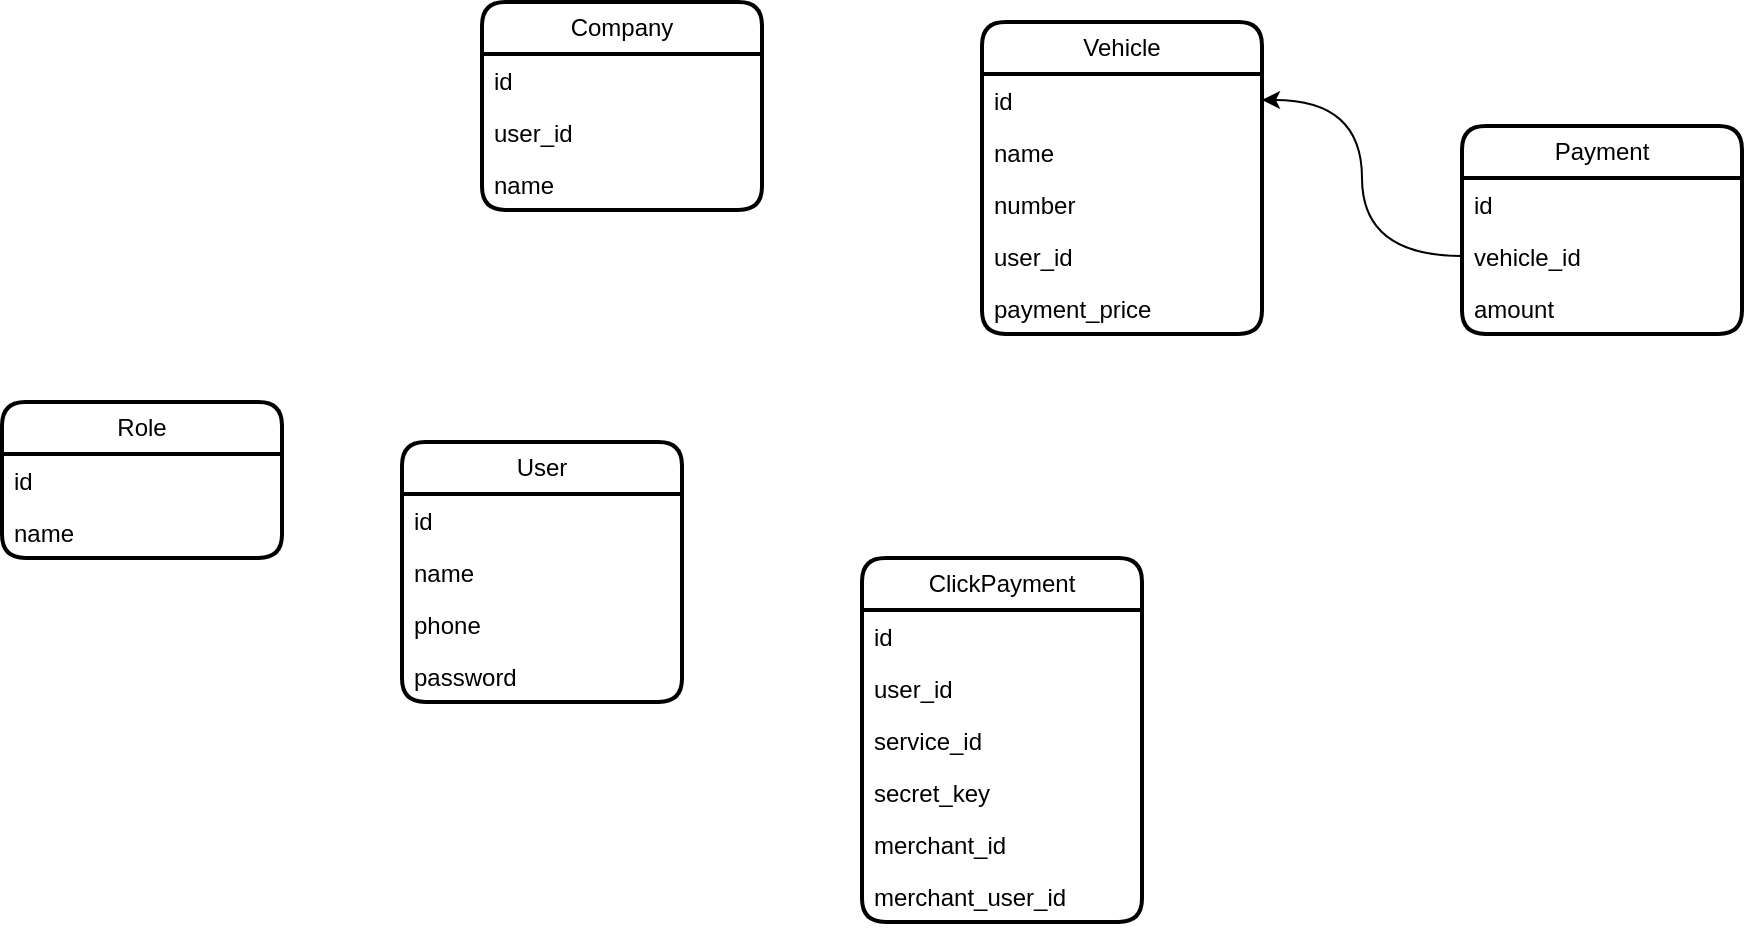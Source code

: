 <mxfile version="24.5.4" type="github">
  <diagram name="Страница — 1" id="SnI-keLMXkdukTwJwR_s">
    <mxGraphModel dx="784" dy="424" grid="1" gridSize="10" guides="1" tooltips="1" connect="1" arrows="1" fold="1" page="1" pageScale="1" pageWidth="827" pageHeight="1169" math="0" shadow="0">
      <root>
        <mxCell id="0" />
        <mxCell id="1" parent="0" />
        <mxCell id="Iq8x8qq_fXdgDx8PHz4y-1" value="User" style="swimlane;fontStyle=0;childLayout=stackLayout;horizontal=1;startSize=26;fillColor=none;horizontalStack=0;resizeParent=1;resizeParentMax=0;resizeLast=0;collapsible=1;marginBottom=0;whiteSpace=wrap;html=1;rounded=1;shadow=0;glass=0;strokeWidth=2;" vertex="1" parent="1">
          <mxGeometry x="270" y="1320" width="140" height="130" as="geometry" />
        </mxCell>
        <mxCell id="Iq8x8qq_fXdgDx8PHz4y-2" value="id" style="text;strokeColor=none;fillColor=none;align=left;verticalAlign=top;spacingLeft=4;spacingRight=4;overflow=hidden;rotatable=0;points=[[0,0.5],[1,0.5]];portConstraint=eastwest;whiteSpace=wrap;html=1;" vertex="1" parent="Iq8x8qq_fXdgDx8PHz4y-1">
          <mxGeometry y="26" width="140" height="26" as="geometry" />
        </mxCell>
        <mxCell id="Iq8x8qq_fXdgDx8PHz4y-3" value="name" style="text;strokeColor=none;fillColor=none;align=left;verticalAlign=top;spacingLeft=4;spacingRight=4;overflow=hidden;rotatable=0;points=[[0,0.5],[1,0.5]];portConstraint=eastwest;whiteSpace=wrap;html=1;" vertex="1" parent="Iq8x8qq_fXdgDx8PHz4y-1">
          <mxGeometry y="52" width="140" height="26" as="geometry" />
        </mxCell>
        <mxCell id="Iq8x8qq_fXdgDx8PHz4y-4" value="phone" style="text;strokeColor=none;fillColor=none;align=left;verticalAlign=top;spacingLeft=4;spacingRight=4;overflow=hidden;rotatable=0;points=[[0,0.5],[1,0.5]];portConstraint=eastwest;whiteSpace=wrap;html=1;" vertex="1" parent="Iq8x8qq_fXdgDx8PHz4y-1">
          <mxGeometry y="78" width="140" height="26" as="geometry" />
        </mxCell>
        <mxCell id="Iq8x8qq_fXdgDx8PHz4y-5" value="password" style="text;strokeColor=none;fillColor=none;align=left;verticalAlign=top;spacingLeft=4;spacingRight=4;overflow=hidden;rotatable=0;points=[[0,0.5],[1,0.5]];portConstraint=eastwest;whiteSpace=wrap;html=1;" vertex="1" parent="Iq8x8qq_fXdgDx8PHz4y-1">
          <mxGeometry y="104" width="140" height="26" as="geometry" />
        </mxCell>
        <mxCell id="Iq8x8qq_fXdgDx8PHz4y-7" value="Role" style="swimlane;fontStyle=0;childLayout=stackLayout;horizontal=1;startSize=26;fillColor=none;horizontalStack=0;resizeParent=1;resizeParentMax=0;resizeLast=0;collapsible=1;marginBottom=0;whiteSpace=wrap;html=1;rounded=1;shadow=0;glass=0;strokeWidth=2;" vertex="1" parent="1">
          <mxGeometry x="70" y="1300" width="140" height="78" as="geometry" />
        </mxCell>
        <mxCell id="Iq8x8qq_fXdgDx8PHz4y-8" value="id" style="text;strokeColor=none;fillColor=none;align=left;verticalAlign=top;spacingLeft=4;spacingRight=4;overflow=hidden;rotatable=0;points=[[0,0.5],[1,0.5]];portConstraint=eastwest;whiteSpace=wrap;html=1;" vertex="1" parent="Iq8x8qq_fXdgDx8PHz4y-7">
          <mxGeometry y="26" width="140" height="26" as="geometry" />
        </mxCell>
        <mxCell id="Iq8x8qq_fXdgDx8PHz4y-9" value="name" style="text;strokeColor=none;fillColor=none;align=left;verticalAlign=top;spacingLeft=4;spacingRight=4;overflow=hidden;rotatable=0;points=[[0,0.5],[1,0.5]];portConstraint=eastwest;whiteSpace=wrap;html=1;" vertex="1" parent="Iq8x8qq_fXdgDx8PHz4y-7">
          <mxGeometry y="52" width="140" height="26" as="geometry" />
        </mxCell>
        <mxCell id="Iq8x8qq_fXdgDx8PHz4y-10" value="Vehicle" style="swimlane;fontStyle=0;childLayout=stackLayout;horizontal=1;startSize=26;fillColor=none;horizontalStack=0;resizeParent=1;resizeParentMax=0;resizeLast=0;collapsible=1;marginBottom=0;whiteSpace=wrap;html=1;rounded=1;shadow=0;glass=0;strokeWidth=2;" vertex="1" parent="1">
          <mxGeometry x="560" y="1110" width="140" height="156" as="geometry" />
        </mxCell>
        <mxCell id="Iq8x8qq_fXdgDx8PHz4y-11" value="id" style="text;strokeColor=none;fillColor=none;align=left;verticalAlign=top;spacingLeft=4;spacingRight=4;overflow=hidden;rotatable=0;points=[[0,0.5],[1,0.5]];portConstraint=eastwest;whiteSpace=wrap;html=1;" vertex="1" parent="Iq8x8qq_fXdgDx8PHz4y-10">
          <mxGeometry y="26" width="140" height="26" as="geometry" />
        </mxCell>
        <mxCell id="Iq8x8qq_fXdgDx8PHz4y-12" value="name" style="text;strokeColor=none;fillColor=none;align=left;verticalAlign=top;spacingLeft=4;spacingRight=4;overflow=hidden;rotatable=0;points=[[0,0.5],[1,0.5]];portConstraint=eastwest;whiteSpace=wrap;html=1;" vertex="1" parent="Iq8x8qq_fXdgDx8PHz4y-10">
          <mxGeometry y="52" width="140" height="26" as="geometry" />
        </mxCell>
        <mxCell id="Iq8x8qq_fXdgDx8PHz4y-13" value="number" style="text;strokeColor=none;fillColor=none;align=left;verticalAlign=top;spacingLeft=4;spacingRight=4;overflow=hidden;rotatable=0;points=[[0,0.5],[1,0.5]];portConstraint=eastwest;whiteSpace=wrap;html=1;" vertex="1" parent="Iq8x8qq_fXdgDx8PHz4y-10">
          <mxGeometry y="78" width="140" height="26" as="geometry" />
        </mxCell>
        <mxCell id="Iq8x8qq_fXdgDx8PHz4y-14" value="user_id" style="text;strokeColor=none;fillColor=none;align=left;verticalAlign=top;spacingLeft=4;spacingRight=4;overflow=hidden;rotatable=0;points=[[0,0.5],[1,0.5]];portConstraint=eastwest;whiteSpace=wrap;html=1;" vertex="1" parent="Iq8x8qq_fXdgDx8PHz4y-10">
          <mxGeometry y="104" width="140" height="26" as="geometry" />
        </mxCell>
        <mxCell id="Iq8x8qq_fXdgDx8PHz4y-15" value="payment_price" style="text;strokeColor=none;fillColor=none;align=left;verticalAlign=top;spacingLeft=4;spacingRight=4;overflow=hidden;rotatable=0;points=[[0,0.5],[1,0.5]];portConstraint=eastwest;whiteSpace=wrap;html=1;" vertex="1" parent="Iq8x8qq_fXdgDx8PHz4y-10">
          <mxGeometry y="130" width="140" height="26" as="geometry" />
        </mxCell>
        <mxCell id="Iq8x8qq_fXdgDx8PHz4y-16" value="Payment" style="swimlane;fontStyle=0;childLayout=stackLayout;horizontal=1;startSize=26;fillColor=none;horizontalStack=0;resizeParent=1;resizeParentMax=0;resizeLast=0;collapsible=1;marginBottom=0;whiteSpace=wrap;html=1;rounded=1;shadow=0;glass=0;strokeWidth=2;" vertex="1" parent="1">
          <mxGeometry x="800" y="1162" width="140" height="104" as="geometry" />
        </mxCell>
        <mxCell id="Iq8x8qq_fXdgDx8PHz4y-17" value="id" style="text;strokeColor=none;fillColor=none;align=left;verticalAlign=top;spacingLeft=4;spacingRight=4;overflow=hidden;rotatable=0;points=[[0,0.5],[1,0.5]];portConstraint=eastwest;whiteSpace=wrap;html=1;" vertex="1" parent="Iq8x8qq_fXdgDx8PHz4y-16">
          <mxGeometry y="26" width="140" height="26" as="geometry" />
        </mxCell>
        <mxCell id="Iq8x8qq_fXdgDx8PHz4y-18" value="vehicle_id" style="text;strokeColor=none;fillColor=none;align=left;verticalAlign=top;spacingLeft=4;spacingRight=4;overflow=hidden;rotatable=0;points=[[0,0.5],[1,0.5]];portConstraint=eastwest;whiteSpace=wrap;html=1;" vertex="1" parent="Iq8x8qq_fXdgDx8PHz4y-16">
          <mxGeometry y="52" width="140" height="26" as="geometry" />
        </mxCell>
        <mxCell id="Iq8x8qq_fXdgDx8PHz4y-19" value="amount" style="text;strokeColor=none;fillColor=none;align=left;verticalAlign=top;spacingLeft=4;spacingRight=4;overflow=hidden;rotatable=0;points=[[0,0.5],[1,0.5]];portConstraint=eastwest;whiteSpace=wrap;html=1;" vertex="1" parent="Iq8x8qq_fXdgDx8PHz4y-16">
          <mxGeometry y="78" width="140" height="26" as="geometry" />
        </mxCell>
        <mxCell id="Iq8x8qq_fXdgDx8PHz4y-20" style="edgeStyle=orthogonalEdgeStyle;rounded=0;orthogonalLoop=1;jettySize=auto;html=1;entryX=1;entryY=0.5;entryDx=0;entryDy=0;curved=1;" edge="1" parent="1" source="Iq8x8qq_fXdgDx8PHz4y-18" target="Iq8x8qq_fXdgDx8PHz4y-11">
          <mxGeometry relative="1" as="geometry" />
        </mxCell>
        <mxCell id="Iq8x8qq_fXdgDx8PHz4y-23" value="ClickPayment" style="swimlane;fontStyle=0;childLayout=stackLayout;horizontal=1;startSize=26;fillColor=none;horizontalStack=0;resizeParent=1;resizeParentMax=0;resizeLast=0;collapsible=1;marginBottom=0;whiteSpace=wrap;html=1;rounded=1;shadow=0;glass=0;strokeWidth=2;" vertex="1" parent="1">
          <mxGeometry x="500" y="1378" width="140" height="182" as="geometry" />
        </mxCell>
        <mxCell id="Iq8x8qq_fXdgDx8PHz4y-24" value="id" style="text;strokeColor=none;fillColor=none;align=left;verticalAlign=top;spacingLeft=4;spacingRight=4;overflow=hidden;rotatable=0;points=[[0,0.5],[1,0.5]];portConstraint=eastwest;whiteSpace=wrap;html=1;" vertex="1" parent="Iq8x8qq_fXdgDx8PHz4y-23">
          <mxGeometry y="26" width="140" height="26" as="geometry" />
        </mxCell>
        <mxCell id="Iq8x8qq_fXdgDx8PHz4y-25" value="user_id" style="text;strokeColor=none;fillColor=none;align=left;verticalAlign=top;spacingLeft=4;spacingRight=4;overflow=hidden;rotatable=0;points=[[0,0.5],[1,0.5]];portConstraint=eastwest;whiteSpace=wrap;html=1;" vertex="1" parent="Iq8x8qq_fXdgDx8PHz4y-23">
          <mxGeometry y="52" width="140" height="26" as="geometry" />
        </mxCell>
        <mxCell id="Iq8x8qq_fXdgDx8PHz4y-26" value="service_id" style="text;strokeColor=none;fillColor=none;align=left;verticalAlign=top;spacingLeft=4;spacingRight=4;overflow=hidden;rotatable=0;points=[[0,0.5],[1,0.5]];portConstraint=eastwest;whiteSpace=wrap;html=1;" vertex="1" parent="Iq8x8qq_fXdgDx8PHz4y-23">
          <mxGeometry y="78" width="140" height="26" as="geometry" />
        </mxCell>
        <mxCell id="Iq8x8qq_fXdgDx8PHz4y-27" value="secret_key" style="text;strokeColor=none;fillColor=none;align=left;verticalAlign=top;spacingLeft=4;spacingRight=4;overflow=hidden;rotatable=0;points=[[0,0.5],[1,0.5]];portConstraint=eastwest;whiteSpace=wrap;html=1;" vertex="1" parent="Iq8x8qq_fXdgDx8PHz4y-23">
          <mxGeometry y="104" width="140" height="26" as="geometry" />
        </mxCell>
        <mxCell id="Iq8x8qq_fXdgDx8PHz4y-28" value="merchant_id" style="text;strokeColor=none;fillColor=none;align=left;verticalAlign=top;spacingLeft=4;spacingRight=4;overflow=hidden;rotatable=0;points=[[0,0.5],[1,0.5]];portConstraint=eastwest;whiteSpace=wrap;html=1;" vertex="1" parent="Iq8x8qq_fXdgDx8PHz4y-23">
          <mxGeometry y="130" width="140" height="26" as="geometry" />
        </mxCell>
        <mxCell id="Iq8x8qq_fXdgDx8PHz4y-29" value="merchant_user_id" style="text;strokeColor=none;fillColor=none;align=left;verticalAlign=top;spacingLeft=4;spacingRight=4;overflow=hidden;rotatable=0;points=[[0,0.5],[1,0.5]];portConstraint=eastwest;whiteSpace=wrap;html=1;" vertex="1" parent="Iq8x8qq_fXdgDx8PHz4y-23">
          <mxGeometry y="156" width="140" height="26" as="geometry" />
        </mxCell>
        <mxCell id="Iq8x8qq_fXdgDx8PHz4y-31" value="Company" style="swimlane;fontStyle=0;childLayout=stackLayout;horizontal=1;startSize=26;fillColor=none;horizontalStack=0;resizeParent=1;resizeParentMax=0;resizeLast=0;collapsible=1;marginBottom=0;whiteSpace=wrap;html=1;rounded=1;shadow=0;glass=0;strokeWidth=2;" vertex="1" parent="1">
          <mxGeometry x="310" y="1100" width="140" height="104" as="geometry" />
        </mxCell>
        <mxCell id="Iq8x8qq_fXdgDx8PHz4y-32" value="id" style="text;strokeColor=none;fillColor=none;align=left;verticalAlign=top;spacingLeft=4;spacingRight=4;overflow=hidden;rotatable=0;points=[[0,0.5],[1,0.5]];portConstraint=eastwest;whiteSpace=wrap;html=1;" vertex="1" parent="Iq8x8qq_fXdgDx8PHz4y-31">
          <mxGeometry y="26" width="140" height="26" as="geometry" />
        </mxCell>
        <mxCell id="Iq8x8qq_fXdgDx8PHz4y-33" value="user_id" style="text;strokeColor=none;fillColor=none;align=left;verticalAlign=top;spacingLeft=4;spacingRight=4;overflow=hidden;rotatable=0;points=[[0,0.5],[1,0.5]];portConstraint=eastwest;whiteSpace=wrap;html=1;" vertex="1" parent="Iq8x8qq_fXdgDx8PHz4y-31">
          <mxGeometry y="52" width="140" height="26" as="geometry" />
        </mxCell>
        <mxCell id="Iq8x8qq_fXdgDx8PHz4y-34" value="name" style="text;strokeColor=none;fillColor=none;align=left;verticalAlign=top;spacingLeft=4;spacingRight=4;overflow=hidden;rotatable=0;points=[[0,0.5],[1,0.5]];portConstraint=eastwest;whiteSpace=wrap;html=1;" vertex="1" parent="Iq8x8qq_fXdgDx8PHz4y-31">
          <mxGeometry y="78" width="140" height="26" as="geometry" />
        </mxCell>
      </root>
    </mxGraphModel>
  </diagram>
</mxfile>
